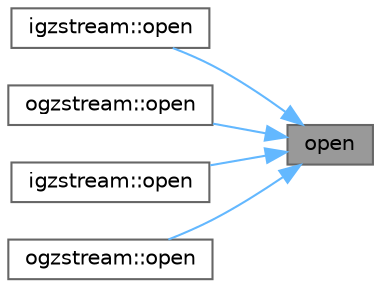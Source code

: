 digraph "open"
{
 // LATEX_PDF_SIZE
  bgcolor="transparent";
  edge [fontname=Helvetica,fontsize=10,labelfontname=Helvetica,labelfontsize=10];
  node [fontname=Helvetica,fontsize=10,shape=box,height=0.2,width=0.4];
  rankdir="RL";
  Node1 [id="Node000001",label="open",height=0.2,width=0.4,color="gray40", fillcolor="grey60", style="filled", fontcolor="black",tooltip=" "];
  Node1 -> Node2 [id="edge1_Node000001_Node000002",dir="back",color="steelblue1",style="solid",tooltip=" "];
  Node2 [id="Node000002",label="igzstream::open",height=0.2,width=0.4,color="grey40", fillcolor="white", style="filled",URL="$classigzstream.html#a61a47eb23c261c0102688521399aeb27",tooltip=" "];
  Node1 -> Node3 [id="edge2_Node000001_Node000003",dir="back",color="steelblue1",style="solid",tooltip=" "];
  Node3 [id="Node000003",label="ogzstream::open",height=0.2,width=0.4,color="grey40", fillcolor="white", style="filled",URL="$classogzstream.html#a20b5a7ce13480c2b3d1f88ff613ab4bf",tooltip=" "];
  Node1 -> Node4 [id="edge3_Node000001_Node000004",dir="back",color="steelblue1",style="solid",tooltip=" "];
  Node4 [id="Node000004",label="igzstream::open",height=0.2,width=0.4,color="grey40", fillcolor="white", style="filled",URL="$classigzstream.html#a61d65c3a8dedb8d43fe3cfc628bdd278",tooltip=" "];
  Node1 -> Node5 [id="edge4_Node000001_Node000005",dir="back",color="steelblue1",style="solid",tooltip=" "];
  Node5 [id="Node000005",label="ogzstream::open",height=0.2,width=0.4,color="grey40", fillcolor="white", style="filled",URL="$classogzstream.html#a2899df2bf4dbc9d69ed29e2ef44caab3",tooltip=" "];
}
